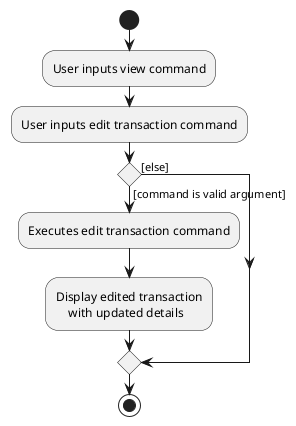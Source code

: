 @startuml
start
:User inputs view command;

:User inputs edit transaction command;

'Since the beta syntax does not support placing the condition outside the
'diamond we place it as the true branch instead.

if () then ([command is valid argument])
    :Executes edit transaction command;

    :Display edited transaction
        with updated details;
else ([else])
endif
stop
@enduml
